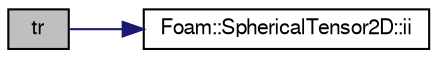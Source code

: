 digraph "tr"
{
  bgcolor="transparent";
  edge [fontname="FreeSans",fontsize="10",labelfontname="FreeSans",labelfontsize="10"];
  node [fontname="FreeSans",fontsize="10",shape=record];
  rankdir="LR";
  Node125059 [label="tr",height=0.2,width=0.4,color="black", fillcolor="grey75", style="filled", fontcolor="black"];
  Node125059 -> Node125060 [color="midnightblue",fontsize="10",style="solid",fontname="FreeSans"];
  Node125060 [label="Foam::SphericalTensor2D::ii",height=0.2,width=0.4,color="black",URL="$a28210.html#a8a6ef975bcb1f17d9cd0457417bcac47"];
}
